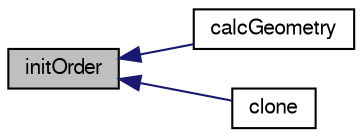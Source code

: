 digraph "initOrder"
{
  bgcolor="transparent";
  edge [fontname="FreeSans",fontsize="10",labelfontname="FreeSans",labelfontsize="10"];
  node [fontname="FreeSans",fontsize="10",shape=record];
  rankdir="LR";
  Node848 [label="initOrder",height=0.2,width=0.4,color="black", fillcolor="grey75", style="filled", fontcolor="black"];
  Node848 -> Node849 [dir="back",color="midnightblue",fontsize="10",style="solid",fontname="FreeSans"];
  Node849 [label="calcGeometry",height=0.2,width=0.4,color="black",URL="$a24926.html#aa87953b847e1d3217ab9791b38f7743e",tooltip="Calculate the patch geometry. "];
  Node848 -> Node850 [dir="back",color="midnightblue",fontsize="10",style="solid",fontname="FreeSans"];
  Node850 [label="clone",height=0.2,width=0.4,color="black",URL="$a24926.html#afff6d4f7511147e0c8a4b8a5448296ec",tooltip="Construct and return a clone, resetting the face list. "];
}
